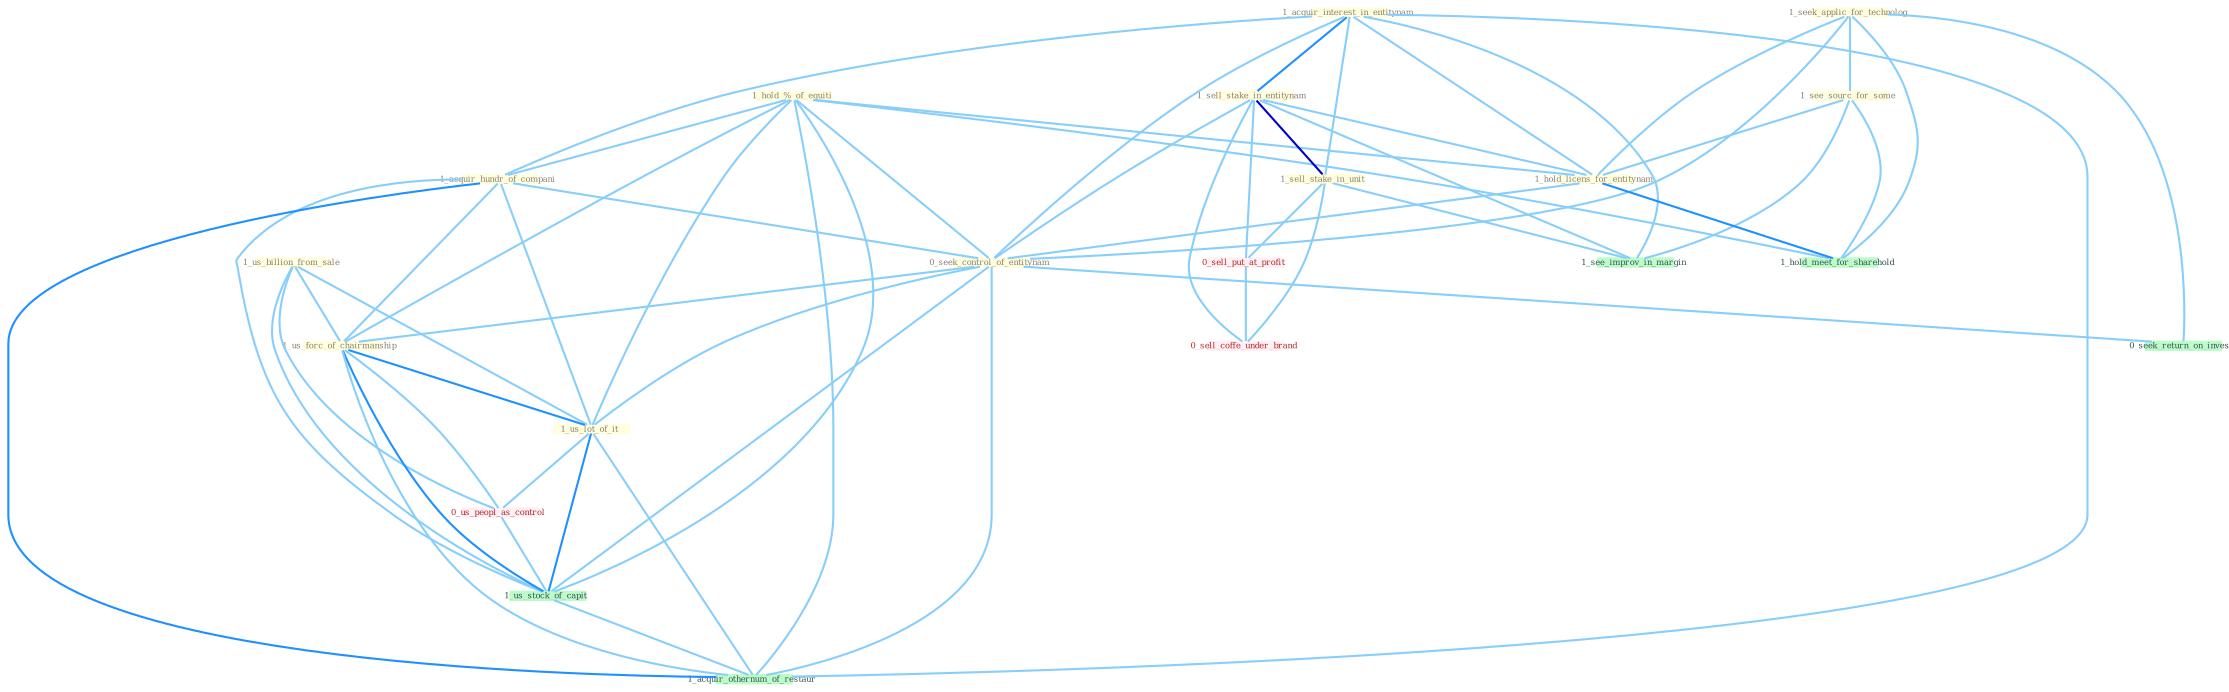 Graph G{ 
    node
    [shape=polygon,style=filled,width=.5,height=.06,color="#BDFCC9",fixedsize=true,fontsize=4,
    fontcolor="#2f4f4f"];
    {node
    [color="#ffffe0", fontcolor="#8b7d6b"] "1_hold_%_of_equiti " "1_seek_applic_for_technolog " "1_acquir_interest_in_entitynam " "1_us_billion_from_sale " "1_see_sourc_for_some " "1_sell_stake_in_entitynam " "1_hold_licens_for_entitynam " "1_sell_stake_in_unit " "1_acquir_hundr_of_compani " "0_seek_control_of_entitynam " "1_us_forc_of_chairmanship " "1_us_lot_of_it "}
{node [color="#fff0f5", fontcolor="#b22222"] "0_us_peopl_as_control " "0_sell_put_at_profit " "0_sell_coffe_under_brand "}
edge [color="#B0E2FF"];

	"1_hold_%_of_equiti " -- "1_hold_licens_for_entitynam " [w="1", color="#87cefa" ];
	"1_hold_%_of_equiti " -- "1_acquir_hundr_of_compani " [w="1", color="#87cefa" ];
	"1_hold_%_of_equiti " -- "0_seek_control_of_entitynam " [w="1", color="#87cefa" ];
	"1_hold_%_of_equiti " -- "1_us_forc_of_chairmanship " [w="1", color="#87cefa" ];
	"1_hold_%_of_equiti " -- "1_us_lot_of_it " [w="1", color="#87cefa" ];
	"1_hold_%_of_equiti " -- "1_us_stock_of_capit " [w="1", color="#87cefa" ];
	"1_hold_%_of_equiti " -- "1_hold_meet_for_sharehold " [w="1", color="#87cefa" ];
	"1_hold_%_of_equiti " -- "1_acquir_othernum_of_restaur " [w="1", color="#87cefa" ];
	"1_seek_applic_for_technolog " -- "1_see_sourc_for_some " [w="1", color="#87cefa" ];
	"1_seek_applic_for_technolog " -- "1_hold_licens_for_entitynam " [w="1", color="#87cefa" ];
	"1_seek_applic_for_technolog " -- "0_seek_control_of_entitynam " [w="1", color="#87cefa" ];
	"1_seek_applic_for_technolog " -- "0_seek_return_on_invest " [w="1", color="#87cefa" ];
	"1_seek_applic_for_technolog " -- "1_hold_meet_for_sharehold " [w="1", color="#87cefa" ];
	"1_acquir_interest_in_entitynam " -- "1_sell_stake_in_entitynam " [w="2", color="#1e90ff" , len=0.8];
	"1_acquir_interest_in_entitynam " -- "1_hold_licens_for_entitynam " [w="1", color="#87cefa" ];
	"1_acquir_interest_in_entitynam " -- "1_sell_stake_in_unit " [w="1", color="#87cefa" ];
	"1_acquir_interest_in_entitynam " -- "1_acquir_hundr_of_compani " [w="1", color="#87cefa" ];
	"1_acquir_interest_in_entitynam " -- "0_seek_control_of_entitynam " [w="1", color="#87cefa" ];
	"1_acquir_interest_in_entitynam " -- "1_see_improv_in_margin " [w="1", color="#87cefa" ];
	"1_acquir_interest_in_entitynam " -- "1_acquir_othernum_of_restaur " [w="1", color="#87cefa" ];
	"1_us_billion_from_sale " -- "1_us_forc_of_chairmanship " [w="1", color="#87cefa" ];
	"1_us_billion_from_sale " -- "1_us_lot_of_it " [w="1", color="#87cefa" ];
	"1_us_billion_from_sale " -- "0_us_peopl_as_control " [w="1", color="#87cefa" ];
	"1_us_billion_from_sale " -- "1_us_stock_of_capit " [w="1", color="#87cefa" ];
	"1_see_sourc_for_some " -- "1_hold_licens_for_entitynam " [w="1", color="#87cefa" ];
	"1_see_sourc_for_some " -- "1_see_improv_in_margin " [w="1", color="#87cefa" ];
	"1_see_sourc_for_some " -- "1_hold_meet_for_sharehold " [w="1", color="#87cefa" ];
	"1_sell_stake_in_entitynam " -- "1_hold_licens_for_entitynam " [w="1", color="#87cefa" ];
	"1_sell_stake_in_entitynam " -- "1_sell_stake_in_unit " [w="3", color="#0000cd" , len=0.6];
	"1_sell_stake_in_entitynam " -- "0_seek_control_of_entitynam " [w="1", color="#87cefa" ];
	"1_sell_stake_in_entitynam " -- "0_sell_put_at_profit " [w="1", color="#87cefa" ];
	"1_sell_stake_in_entitynam " -- "1_see_improv_in_margin " [w="1", color="#87cefa" ];
	"1_sell_stake_in_entitynam " -- "0_sell_coffe_under_brand " [w="1", color="#87cefa" ];
	"1_hold_licens_for_entitynam " -- "0_seek_control_of_entitynam " [w="1", color="#87cefa" ];
	"1_hold_licens_for_entitynam " -- "1_hold_meet_for_sharehold " [w="2", color="#1e90ff" , len=0.8];
	"1_sell_stake_in_unit " -- "0_sell_put_at_profit " [w="1", color="#87cefa" ];
	"1_sell_stake_in_unit " -- "1_see_improv_in_margin " [w="1", color="#87cefa" ];
	"1_sell_stake_in_unit " -- "0_sell_coffe_under_brand " [w="1", color="#87cefa" ];
	"1_acquir_hundr_of_compani " -- "0_seek_control_of_entitynam " [w="1", color="#87cefa" ];
	"1_acquir_hundr_of_compani " -- "1_us_forc_of_chairmanship " [w="1", color="#87cefa" ];
	"1_acquir_hundr_of_compani " -- "1_us_lot_of_it " [w="1", color="#87cefa" ];
	"1_acquir_hundr_of_compani " -- "1_us_stock_of_capit " [w="1", color="#87cefa" ];
	"1_acquir_hundr_of_compani " -- "1_acquir_othernum_of_restaur " [w="2", color="#1e90ff" , len=0.8];
	"0_seek_control_of_entitynam " -- "1_us_forc_of_chairmanship " [w="1", color="#87cefa" ];
	"0_seek_control_of_entitynam " -- "1_us_lot_of_it " [w="1", color="#87cefa" ];
	"0_seek_control_of_entitynam " -- "0_seek_return_on_invest " [w="1", color="#87cefa" ];
	"0_seek_control_of_entitynam " -- "1_us_stock_of_capit " [w="1", color="#87cefa" ];
	"0_seek_control_of_entitynam " -- "1_acquir_othernum_of_restaur " [w="1", color="#87cefa" ];
	"1_us_forc_of_chairmanship " -- "1_us_lot_of_it " [w="2", color="#1e90ff" , len=0.8];
	"1_us_forc_of_chairmanship " -- "0_us_peopl_as_control " [w="1", color="#87cefa" ];
	"1_us_forc_of_chairmanship " -- "1_us_stock_of_capit " [w="2", color="#1e90ff" , len=0.8];
	"1_us_forc_of_chairmanship " -- "1_acquir_othernum_of_restaur " [w="1", color="#87cefa" ];
	"1_us_lot_of_it " -- "0_us_peopl_as_control " [w="1", color="#87cefa" ];
	"1_us_lot_of_it " -- "1_us_stock_of_capit " [w="2", color="#1e90ff" , len=0.8];
	"1_us_lot_of_it " -- "1_acquir_othernum_of_restaur " [w="1", color="#87cefa" ];
	"0_us_peopl_as_control " -- "1_us_stock_of_capit " [w="1", color="#87cefa" ];
	"0_sell_put_at_profit " -- "0_sell_coffe_under_brand " [w="1", color="#87cefa" ];
	"1_us_stock_of_capit " -- "1_acquir_othernum_of_restaur " [w="1", color="#87cefa" ];
}